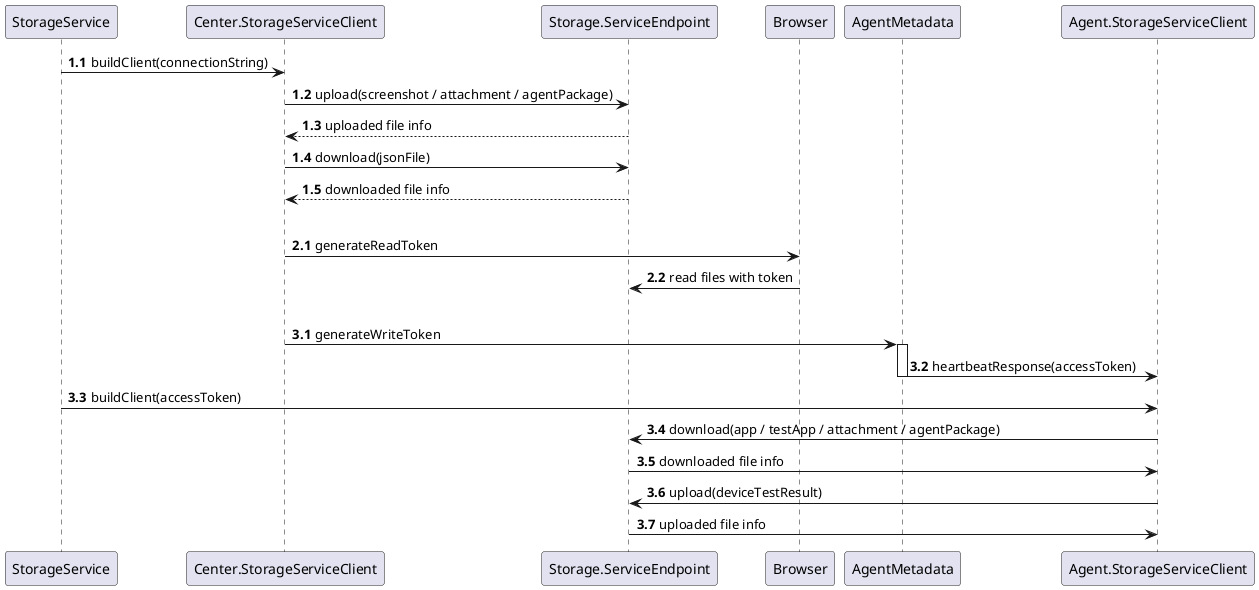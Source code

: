 @startuml storage_sequence
'(Local, Azure BLOB, ALI Cloud, QINIU Cloud, etc.)
autonumber 1.1
StorageService -> Center.StorageServiceClient: buildClient(connectionString)
Center.StorageServiceClient -> Storage.ServiceEndpoint: upload(screenshot / attachment / agentPackage)
Storage.ServiceEndpoint --> Center.StorageServiceClient: uploaded file info
Center.StorageServiceClient -> Storage.ServiceEndpoint: download(jsonFile)
Storage.ServiceEndpoint --> Center.StorageServiceClient: downloaded file info
|||
autonumber 2.1
Center.StorageServiceClient -> Browser: generateReadToken
Browser -> Storage.ServiceEndpoint: read files with token
|||
autonumber 3.1
Center.StorageServiceClient -> AgentMetadata: generateWriteToken
activate AgentMetadata
AgentMetadata -> Agent.StorageServiceClient: heartbeatResponse(accessToken)
deactivate AgentMetadata
StorageService -> Agent.StorageServiceClient: buildClient(accessToken)
Agent.StorageServiceClient -> Storage.ServiceEndpoint: download(app / testApp / attachment / agentPackage)
Storage.ServiceEndpoint -> Agent.StorageServiceClient: downloaded file info
Agent.StorageServiceClient -> Storage.ServiceEndpoint: upload(deviceTestResult)
Storage.ServiceEndpoint -> Agent.StorageServiceClient: uploaded file info

@enduml
